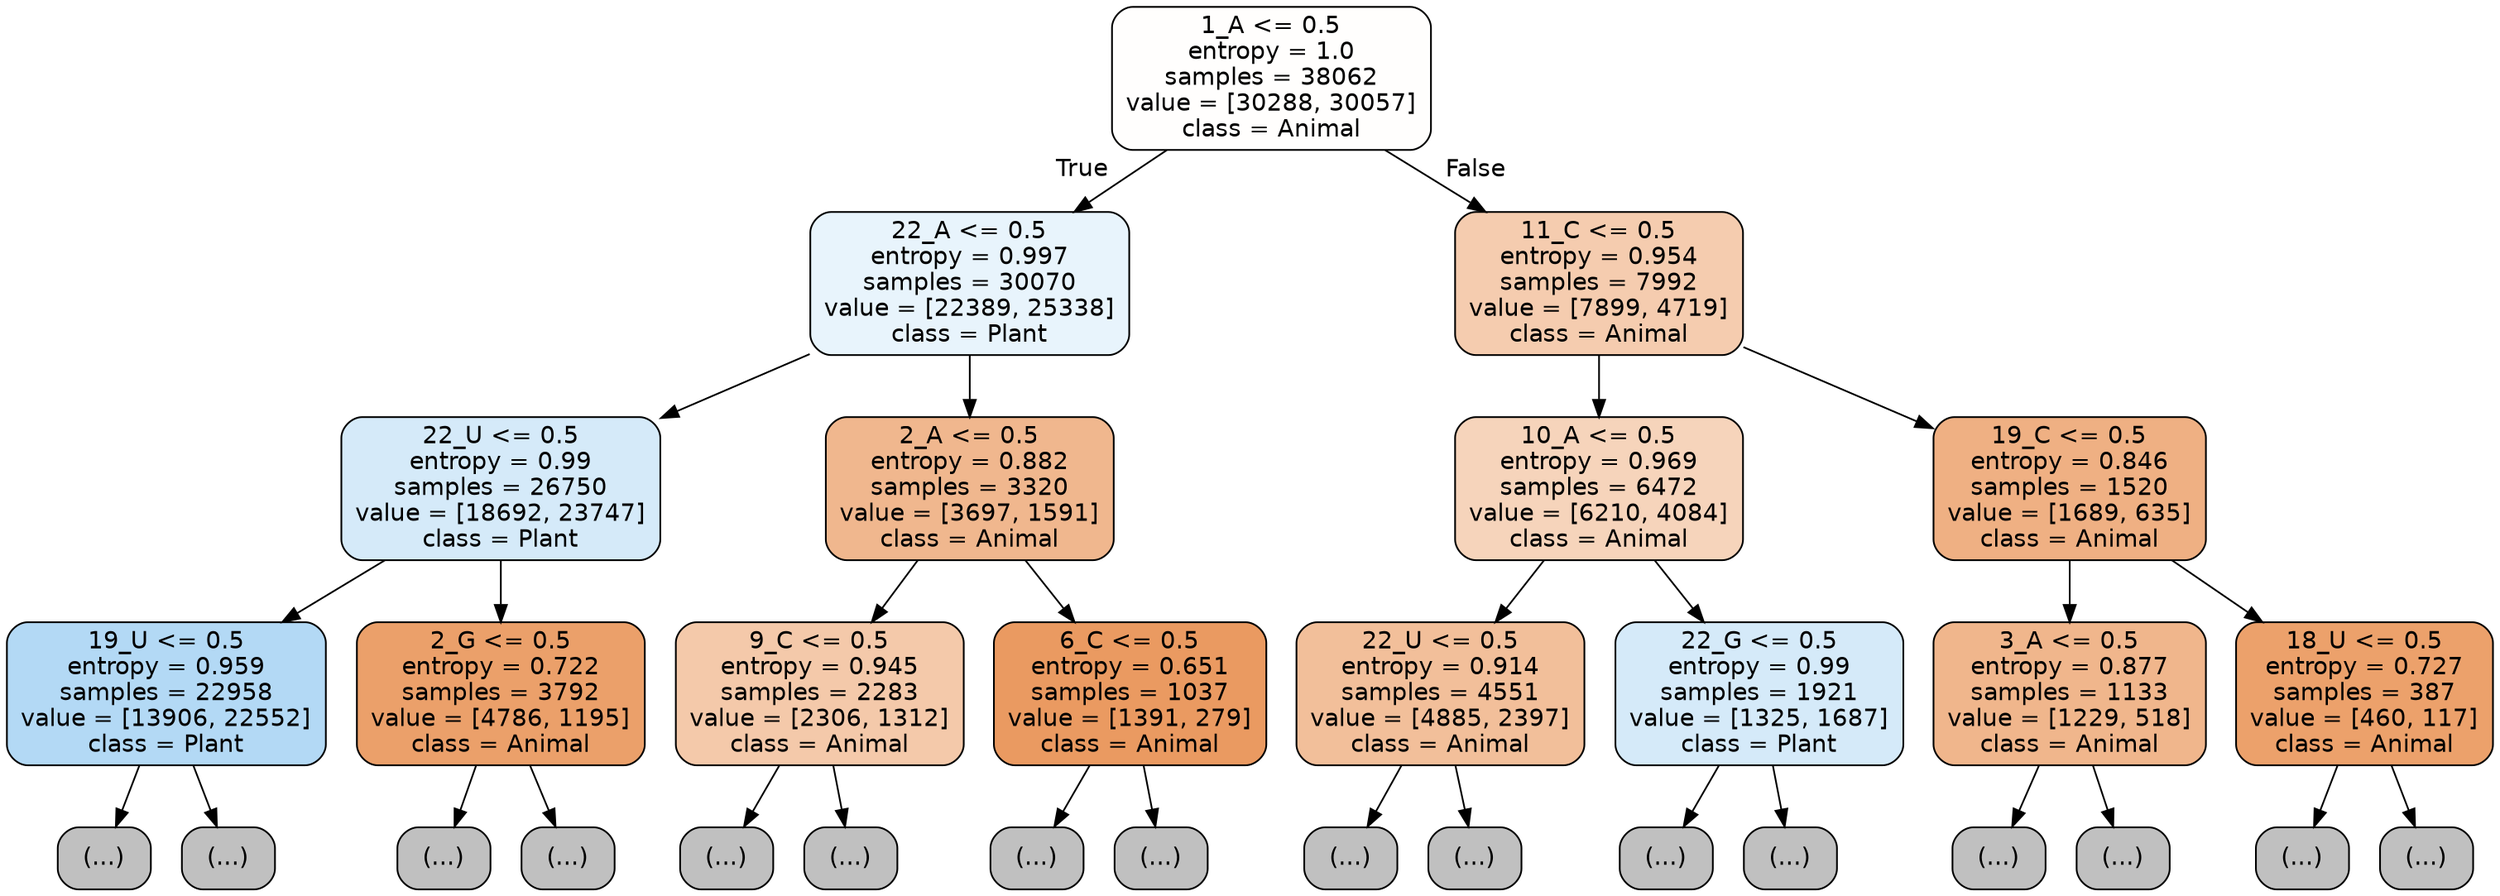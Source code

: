 digraph Tree {
node [shape=box, style="filled, rounded", color="black", fontname="helvetica"] ;
edge [fontname="helvetica"] ;
0 [label="1_A <= 0.5\nentropy = 1.0\nsamples = 38062\nvalue = [30288, 30057]\nclass = Animal", fillcolor="#fffefd"] ;
1 [label="22_A <= 0.5\nentropy = 0.997\nsamples = 30070\nvalue = [22389, 25338]\nclass = Plant", fillcolor="#e8f4fc"] ;
0 -> 1 [labeldistance=2.5, labelangle=45, headlabel="True"] ;
2 [label="22_U <= 0.5\nentropy = 0.99\nsamples = 26750\nvalue = [18692, 23747]\nclass = Plant", fillcolor="#d5eaf9"] ;
1 -> 2 ;
3 [label="19_U <= 0.5\nentropy = 0.959\nsamples = 22958\nvalue = [13906, 22552]\nclass = Plant", fillcolor="#b3d9f5"] ;
2 -> 3 ;
4 [label="(...)", fillcolor="#C0C0C0"] ;
3 -> 4 ;
7099 [label="(...)", fillcolor="#C0C0C0"] ;
3 -> 7099 ;
9582 [label="2_G <= 0.5\nentropy = 0.722\nsamples = 3792\nvalue = [4786, 1195]\nclass = Animal", fillcolor="#eba06a"] ;
2 -> 9582 ;
9583 [label="(...)", fillcolor="#C0C0C0"] ;
9582 -> 9583 ;
10642 [label="(...)", fillcolor="#C0C0C0"] ;
9582 -> 10642 ;
11061 [label="2_A <= 0.5\nentropy = 0.882\nsamples = 3320\nvalue = [3697, 1591]\nclass = Animal", fillcolor="#f0b78e"] ;
1 -> 11061 ;
11062 [label="9_C <= 0.5\nentropy = 0.945\nsamples = 2283\nvalue = [2306, 1312]\nclass = Animal", fillcolor="#f4c9aa"] ;
11061 -> 11062 ;
11063 [label="(...)", fillcolor="#C0C0C0"] ;
11062 -> 11063 ;
12052 [label="(...)", fillcolor="#C0C0C0"] ;
11062 -> 12052 ;
12293 [label="6_C <= 0.5\nentropy = 0.651\nsamples = 1037\nvalue = [1391, 279]\nclass = Animal", fillcolor="#ea9a61"] ;
11061 -> 12293 ;
12294 [label="(...)", fillcolor="#C0C0C0"] ;
12293 -> 12294 ;
12571 [label="(...)", fillcolor="#C0C0C0"] ;
12293 -> 12571 ;
12650 [label="11_C <= 0.5\nentropy = 0.954\nsamples = 7992\nvalue = [7899, 4719]\nclass = Animal", fillcolor="#f5ccaf"] ;
0 -> 12650 [labeldistance=2.5, labelangle=-45, headlabel="False"] ;
12651 [label="10_A <= 0.5\nentropy = 0.969\nsamples = 6472\nvalue = [6210, 4084]\nclass = Animal", fillcolor="#f6d4bb"] ;
12650 -> 12651 ;
12652 [label="22_U <= 0.5\nentropy = 0.914\nsamples = 4551\nvalue = [4885, 2397]\nclass = Animal", fillcolor="#f2bf9a"] ;
12651 -> 12652 ;
12653 [label="(...)", fillcolor="#C0C0C0"] ;
12652 -> 12653 ;
14724 [label="(...)", fillcolor="#C0C0C0"] ;
12652 -> 14724 ;
15001 [label="22_G <= 0.5\nentropy = 0.99\nsamples = 1921\nvalue = [1325, 1687]\nclass = Plant", fillcolor="#d5eaf9"] ;
12651 -> 15001 ;
15002 [label="(...)", fillcolor="#C0C0C0"] ;
15001 -> 15002 ;
15675 [label="(...)", fillcolor="#C0C0C0"] ;
15001 -> 15675 ;
15786 [label="19_C <= 0.5\nentropy = 0.846\nsamples = 1520\nvalue = [1689, 635]\nclass = Animal", fillcolor="#efb083"] ;
12650 -> 15786 ;
15787 [label="3_A <= 0.5\nentropy = 0.877\nsamples = 1133\nvalue = [1229, 518]\nclass = Animal", fillcolor="#f0b68c"] ;
15786 -> 15787 ;
15788 [label="(...)", fillcolor="#C0C0C0"] ;
15787 -> 15788 ;
16223 [label="(...)", fillcolor="#C0C0C0"] ;
15787 -> 16223 ;
16390 [label="18_U <= 0.5\nentropy = 0.727\nsamples = 387\nvalue = [460, 117]\nclass = Animal", fillcolor="#eca16b"] ;
15786 -> 16390 ;
16391 [label="(...)", fillcolor="#C0C0C0"] ;
16390 -> 16391 ;
16512 [label="(...)", fillcolor="#C0C0C0"] ;
16390 -> 16512 ;
}